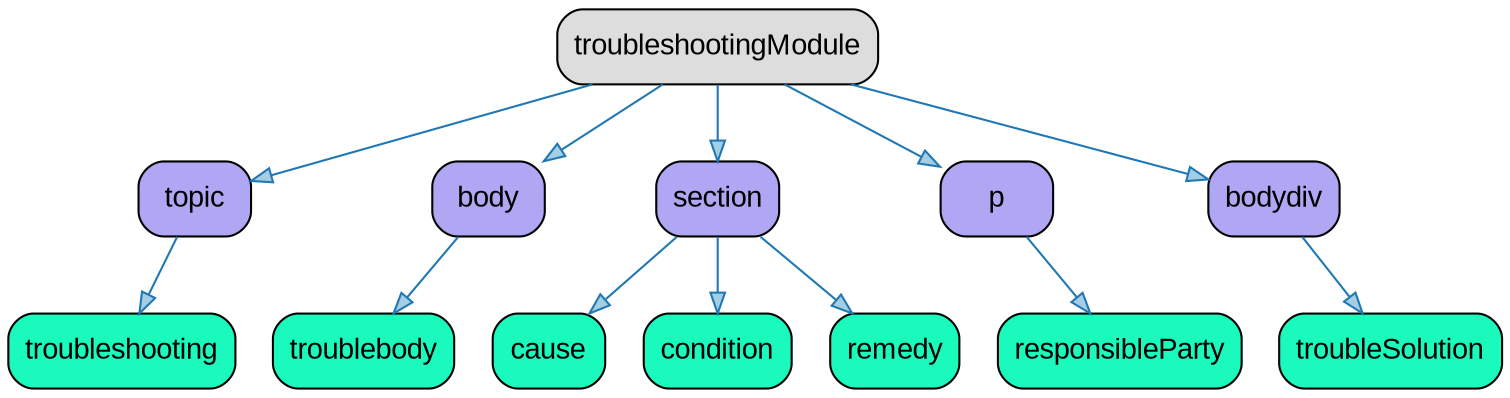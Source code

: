 // DITA Specialization troubleshooting
strict digraph {
				
  // Root node
  
	"troubleshootingModule" [label ="troubleshootingModule" fontname="Arial" shape="Mrecord" style="filled"  fillcolor="#DDDDDD"]
			
  // Other nodes
      
	"topic" [label ="topic" fontname="Arial" shape="Mrecord" style="filled"  fillcolor="#AFA7F4"]
         
	"troubleshooting" [label ="troubleshooting" fontname="Arial" shape="Mrecord" style="filled"  fillcolor="#1AFABC"]
      
      
	"body" [label ="body" fontname="Arial" shape="Mrecord" style="filled"  fillcolor="#AFA7F4"]
         
	"troublebody" [label ="troublebody" fontname="Arial" shape="Mrecord" style="filled"  fillcolor="#1AFABC"]
      
      
	"section" [label ="section" fontname="Arial" shape="Mrecord" style="filled"  fillcolor="#AFA7F4"]
         
	"cause" [label ="cause" fontname="Arial" shape="Mrecord" style="filled"  fillcolor="#1AFABC"]
         
	"condition" [label ="condition" fontname="Arial" shape="Mrecord" style="filled"  fillcolor="#1AFABC"]
         
	"remedy" [label ="remedy" fontname="Arial" shape="Mrecord" style="filled"  fillcolor="#1AFABC"]
      
      
	"p" [label ="p" fontname="Arial" shape="Mrecord" style="filled"  fillcolor="#AFA7F4"]
         
	"responsibleParty" [label ="responsibleParty" fontname="Arial" shape="Mrecord" style="filled"  fillcolor="#1AFABC"]
      
      
	"bodydiv" [label ="bodydiv" fontname="Arial" shape="Mrecord" style="filled"  fillcolor="#AFA7F4"]
         
	"troubleSolution" [label ="troubleSolution" fontname="Arial" shape="Mrecord" style="filled"  fillcolor="#1AFABC"]
      
   
  // Edges
      
	"troubleshootingModule" -> "topic" [fillcolor="#a6cee3" color="#1f78b4"]
         
	"topic" -> "troubleshooting" [fillcolor="#a6cee3" color="#1f78b4"]
      
      
	"troubleshootingModule" -> "body" [fillcolor="#a6cee3" color="#1f78b4"]
         
	"body" -> "troublebody" [fillcolor="#a6cee3" color="#1f78b4"]
      
      
	"troubleshootingModule" -> "section" [fillcolor="#a6cee3" color="#1f78b4"]
         
	"section" -> "cause" [fillcolor="#a6cee3" color="#1f78b4"]
         
	"section" -> "condition" [fillcolor="#a6cee3" color="#1f78b4"]
         
	"section" -> "remedy" [fillcolor="#a6cee3" color="#1f78b4"]
      
      
	"troubleshootingModule" -> "p" [fillcolor="#a6cee3" color="#1f78b4"]
         
	"p" -> "responsibleParty" [fillcolor="#a6cee3" color="#1f78b4"]
      
      
	"troubleshootingModule" -> "bodydiv" [fillcolor="#a6cee3" color="#1f78b4"]
         
	"bodydiv" -> "troubleSolution" [fillcolor="#a6cee3" color="#1f78b4"]
      
   }